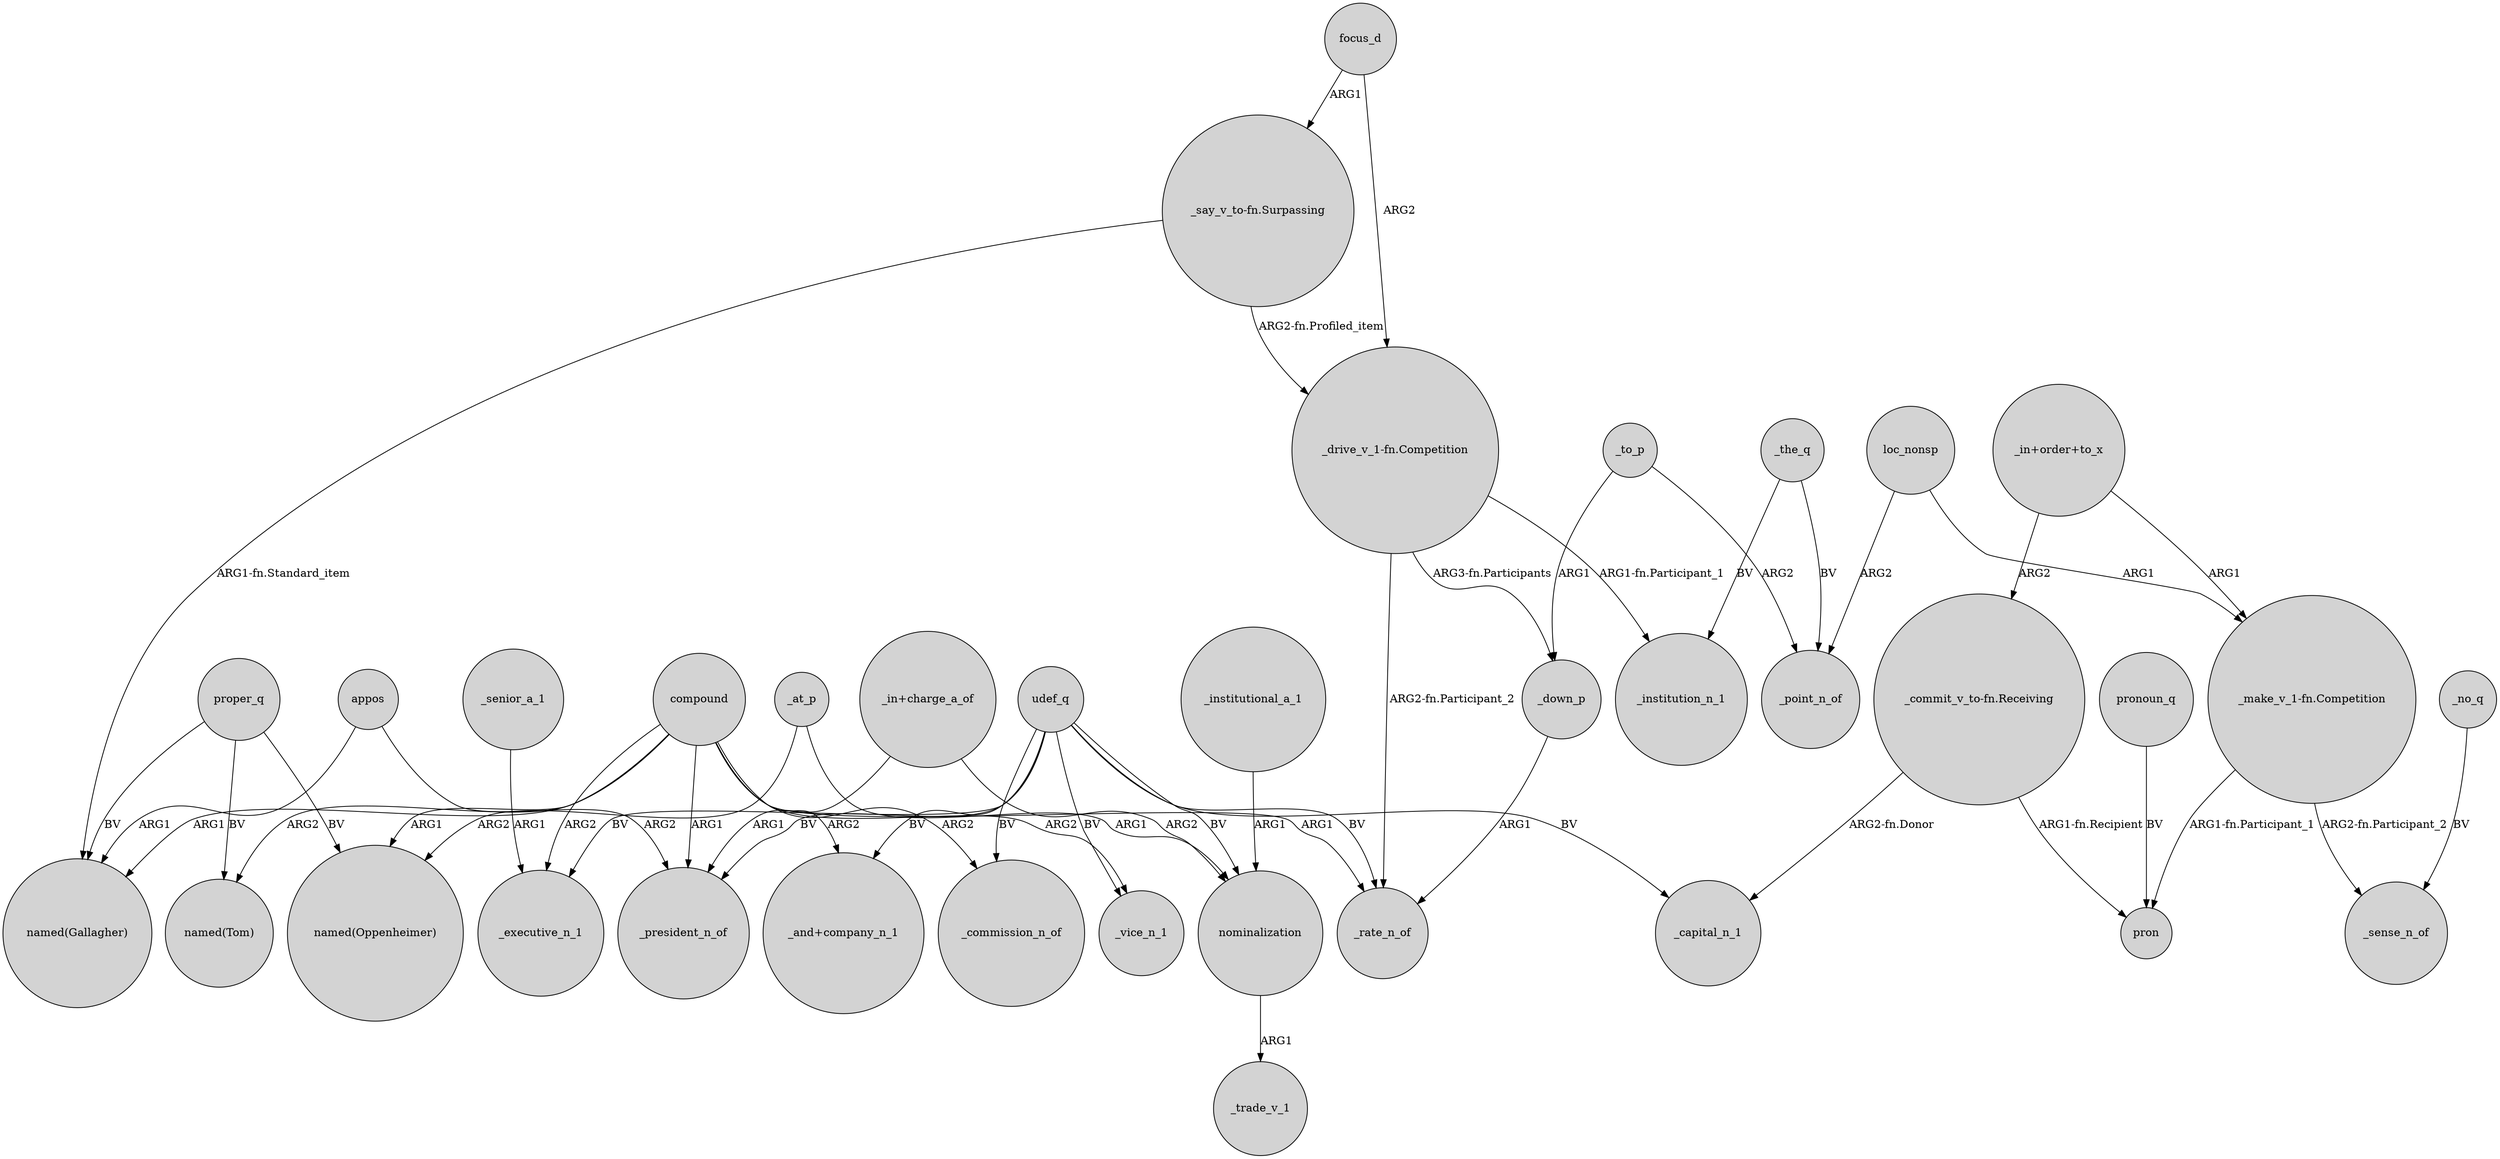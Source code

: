 digraph {
	node [shape=circle style=filled]
	"_in+charge_a_of" -> _president_n_of [label=ARG1]
	appos -> _president_n_of [label=ARG2]
	compound -> _commission_n_of [label=ARG2]
	_senior_a_1 -> _executive_n_1 [label=ARG1]
	proper_q -> "named(Tom)" [label=BV]
	compound -> "named(Gallagher)" [label=ARG1]
	"_say_v_to-fn.Surpassing" -> "named(Gallagher)" [label="ARG1-fn.Standard_item"]
	compound -> "_and+company_n_1" [label=ARG2]
	udef_q -> nominalization [label=BV]
	_the_q -> _point_n_of [label=BV]
	compound -> _rate_n_of [label=ARG1]
	udef_q -> _rate_n_of [label=BV]
	"_in+order+to_x" -> "_commit_v_to-fn.Receiving" [label=ARG2]
	"_say_v_to-fn.Surpassing" -> "_drive_v_1-fn.Competition" [label="ARG2-fn.Profiled_item"]
	"_drive_v_1-fn.Competition" -> _rate_n_of [label="ARG2-fn.Participant_2"]
	"_drive_v_1-fn.Competition" -> _institution_n_1 [label="ARG1-fn.Participant_1"]
	"_in+charge_a_of" -> nominalization [label=ARG2]
	loc_nonsp -> _point_n_of [label=ARG2]
	pronoun_q -> pron [label=BV]
	_to_p -> _down_p [label=ARG1]
	udef_q -> _executive_n_1 [label=BV]
	_no_q -> _sense_n_of [label=BV]
	udef_q -> _vice_n_1 [label=BV]
	_at_p -> nominalization [label=ARG1]
	compound -> "named(Oppenheimer)" [label=ARG1]
	"_make_v_1-fn.Competition" -> pron [label="ARG1-fn.Participant_1"]
	"_commit_v_to-fn.Receiving" -> pron [label="ARG1-fn.Recipient"]
	udef_q -> _capital_n_1 [label=BV]
	_down_p -> _rate_n_of [label=ARG1]
	"_drive_v_1-fn.Competition" -> _down_p [label="ARG3-fn.Participants"]
	compound -> _executive_n_1 [label=ARG2]
	compound -> _vice_n_1 [label=ARG2]
	udef_q -> _commission_n_of [label=BV]
	compound -> "named(Tom)" [label=ARG2]
	proper_q -> "named(Oppenheimer)" [label=BV]
	focus_d -> "_say_v_to-fn.Surpassing" [label=ARG1]
	compound -> _president_n_of [label=ARG1]
	_the_q -> _institution_n_1 [label=BV]
	proper_q -> "named(Gallagher)" [label=BV]
	udef_q -> "_and+company_n_1" [label=BV]
	_institutional_a_1 -> nominalization [label=ARG1]
	udef_q -> _president_n_of [label=BV]
	_at_p -> "named(Oppenheimer)" [label=ARG2]
	_to_p -> _point_n_of [label=ARG2]
	focus_d -> "_drive_v_1-fn.Competition" [label=ARG2]
	appos -> "named(Gallagher)" [label=ARG1]
	"_commit_v_to-fn.Receiving" -> _capital_n_1 [label="ARG2-fn.Donor"]
	loc_nonsp -> "_make_v_1-fn.Competition" [label=ARG1]
	nominalization -> _trade_v_1 [label=ARG1]
	"_in+order+to_x" -> "_make_v_1-fn.Competition" [label=ARG1]
	"_make_v_1-fn.Competition" -> _sense_n_of [label="ARG2-fn.Participant_2"]
}
